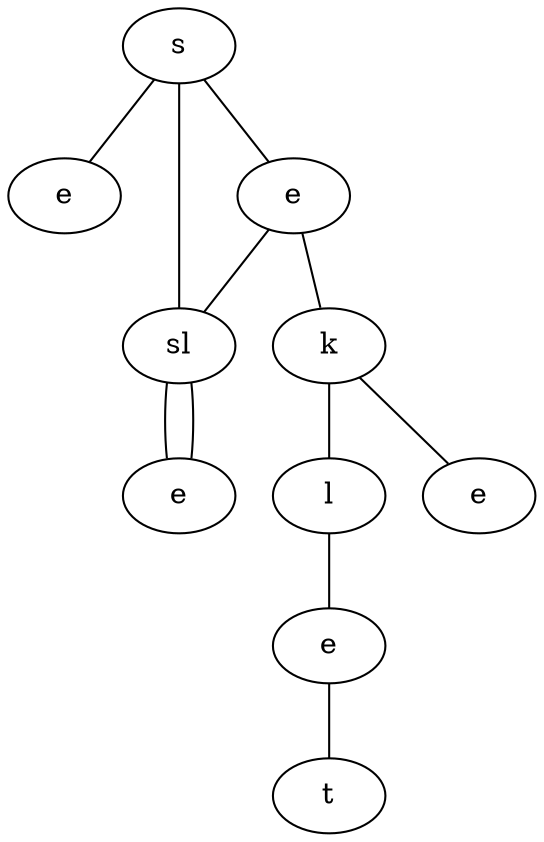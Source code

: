 graph {
ndTM[label="s"]
Tuch[label="e"]
GWvu[label="e"]
gzte[label="sl"]
jDeU[label="k"]
aVYw[label="e"]
PWIw[label="l"]
RKzf[label="e"]
rCTS[label="e"]
UHOL[label="t"]
ndTM -- Tuch
ndTM -- GWvu
ndTM -- gzte
GWvu -- jDeU
GWvu -- gzte
gzte -- aVYw
jDeU -- PWIw
jDeU -- RKzf
gzte -- aVYw
PWIw -- rCTS
rCTS -- UHOL
}